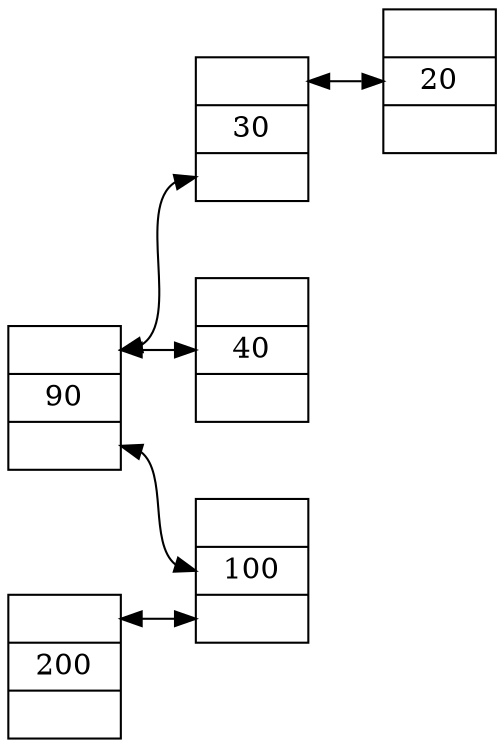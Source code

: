 digraph G {
	graph [rankdir=LR]
	node [height=.1 shape=record]
	edge [dir=both]
	nodesep=0.5
	compound=true
	nodo0_0 [label="<f0> |<f1>30|<f2>"]
	"nodo1|nodo0_0I|0" [label="<f0> |<f1>20|<f2>"]
	nodo0_0:f0 -> "nodo1|nodo0_0I|0":f1
	nodo0_1 [label="<f0> |<f1>90|<f2>"]
	"nodo1|nodo0_1I|0" [label="<f0> |<f1>40|<f2>"]
	nodo0_1:f0 -> "nodo1|nodo0_1I|0":f1
	"nodo1|nodo0_1D|0" [label="<f0> |<f1>100|<f2>"]
	"nodo1|nodo0_1D|1" [label="<f0> |<f1>200|<f2>"]
	"nodo1|nodo0_1D|1":f0 -> "nodo1|nodo0_1D|0":f2
	nodo0_1:f2 -> "nodo1|nodo0_1D|0":f1
	nodo0_1:f0 -> nodo0_0:f2
}
